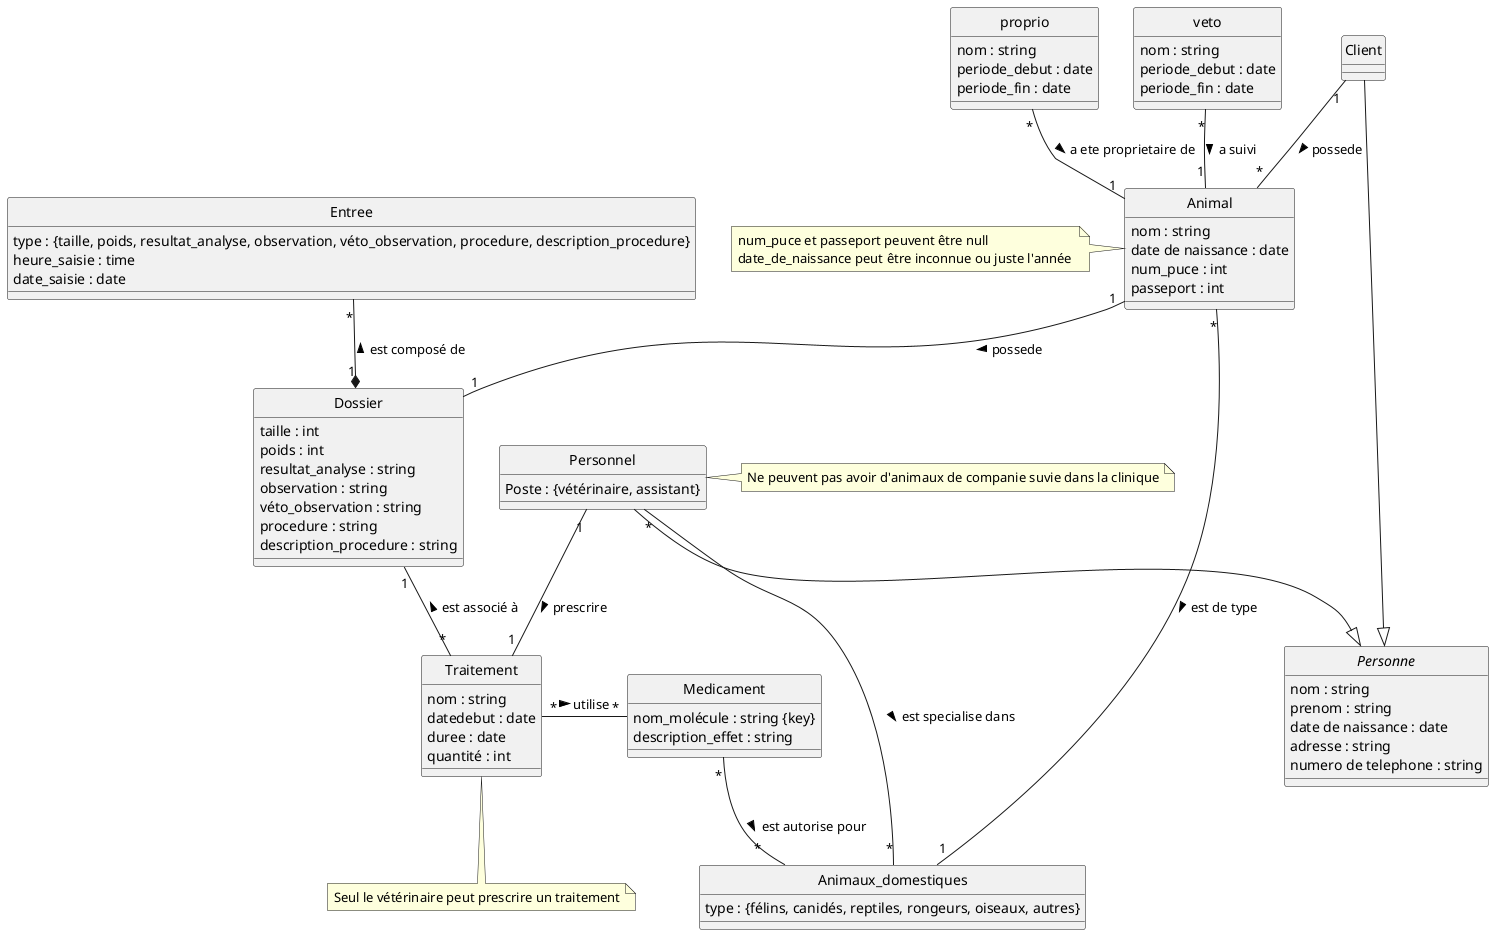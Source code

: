 @startuml
hide circle 

abstract class Personne
' Faire une clé artificielle
    Personne : nom : string
    Personne : prenom : string
    Personne : date de naissance : date
    Personne : adresse : string
    Personne : numero de telephone : string


class Client


class Personnel
    Personnel : Poste : {vétérinaire, assistant}

note right of Personnel
Ne peuvent pas avoir d'animaux de companie suvie dans la clinique
end note

class Animaux_domestiques
    Animaux_domestiques : type : {félins, canidés, reptiles, rongeurs, oiseaux, autres} 


class Animal
' Faire une clé artificelle 
Animal : nom : string
Animal : date de naissance : date
' #TODO Attention peut être juste année ou inconnu
Animal : num_puce : int
Animal : passeport : int
' num_puce et passeport peuvent être null

note left of Animal
num_puce et passeport peuvent être null
date_de_naissance peut être inconnue ou juste l'année 
end note

class Medicament
Medicament : nom_molécule : string {key}
Medicament : description_effet : string

class proprio
proprio : nom : string
proprio : periode_debut : date
proprio : periode_fin : date

class veto
veto : nom : string
veto : periode_debut : date
veto : periode_fin : date


class Dossier
Dossier : taille : int
Dossier : poids : int
Dossier : resultat_analyse : string
Dossier : observation : string
Dossier : véto_observation : string
Dossier : procedure : string
Dossier : description_procedure : string


class Entree 
Entree : type : {taille, poids, resultat_analyse, observation, véto_observation, procedure, description_procedure}
Entree : heure_saisie : time
Entree : date_saisie : date


class Traitement
Traitement : nom : string
Traitement : datedebut : date
Traitement : duree : date
Traitement : quantité : int

note bottom of Traitement
Seul le vétérinaire peut prescrire un traitement
end note

Medicament "*" -- "*" Animaux_domestiques : est autorise pour >
proprio "*" -- "1" Animal : a ete proprietaire de >
Personnel "*" -- "*" Animaux_domestiques : est specialise dans > 
Personnel "1" -- "1" Traitement : prescrire >
veto "*" -- "1" Animal : a suivi >
Traitement "*" - "*" Medicament : utilise >
Animal "*" - "1" Animaux_domestiques : est de type >
Animal "1" -- "1" Dossier : possede >
Client "1" -- "*" Animal : possede >
Dossier "1" -- "*" Traitement : est associé à <
Entree "*" --* "1" Dossier : est composé de <

Client --|> Personne
Personnel --|> Personne

@enduml
